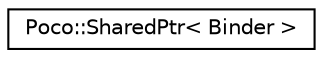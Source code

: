 digraph "Graphical Class Hierarchy"
{
 // LATEX_PDF_SIZE
  edge [fontname="Helvetica",fontsize="10",labelfontname="Helvetica",labelfontsize="10"];
  node [fontname="Helvetica",fontsize="10",shape=record];
  rankdir="LR";
  Node0 [label="Poco::SharedPtr\< Binder \>",height=0.2,width=0.4,color="black", fillcolor="white", style="filled",URL="$classPoco_1_1SharedPtr.html",tooltip=" "];
}
